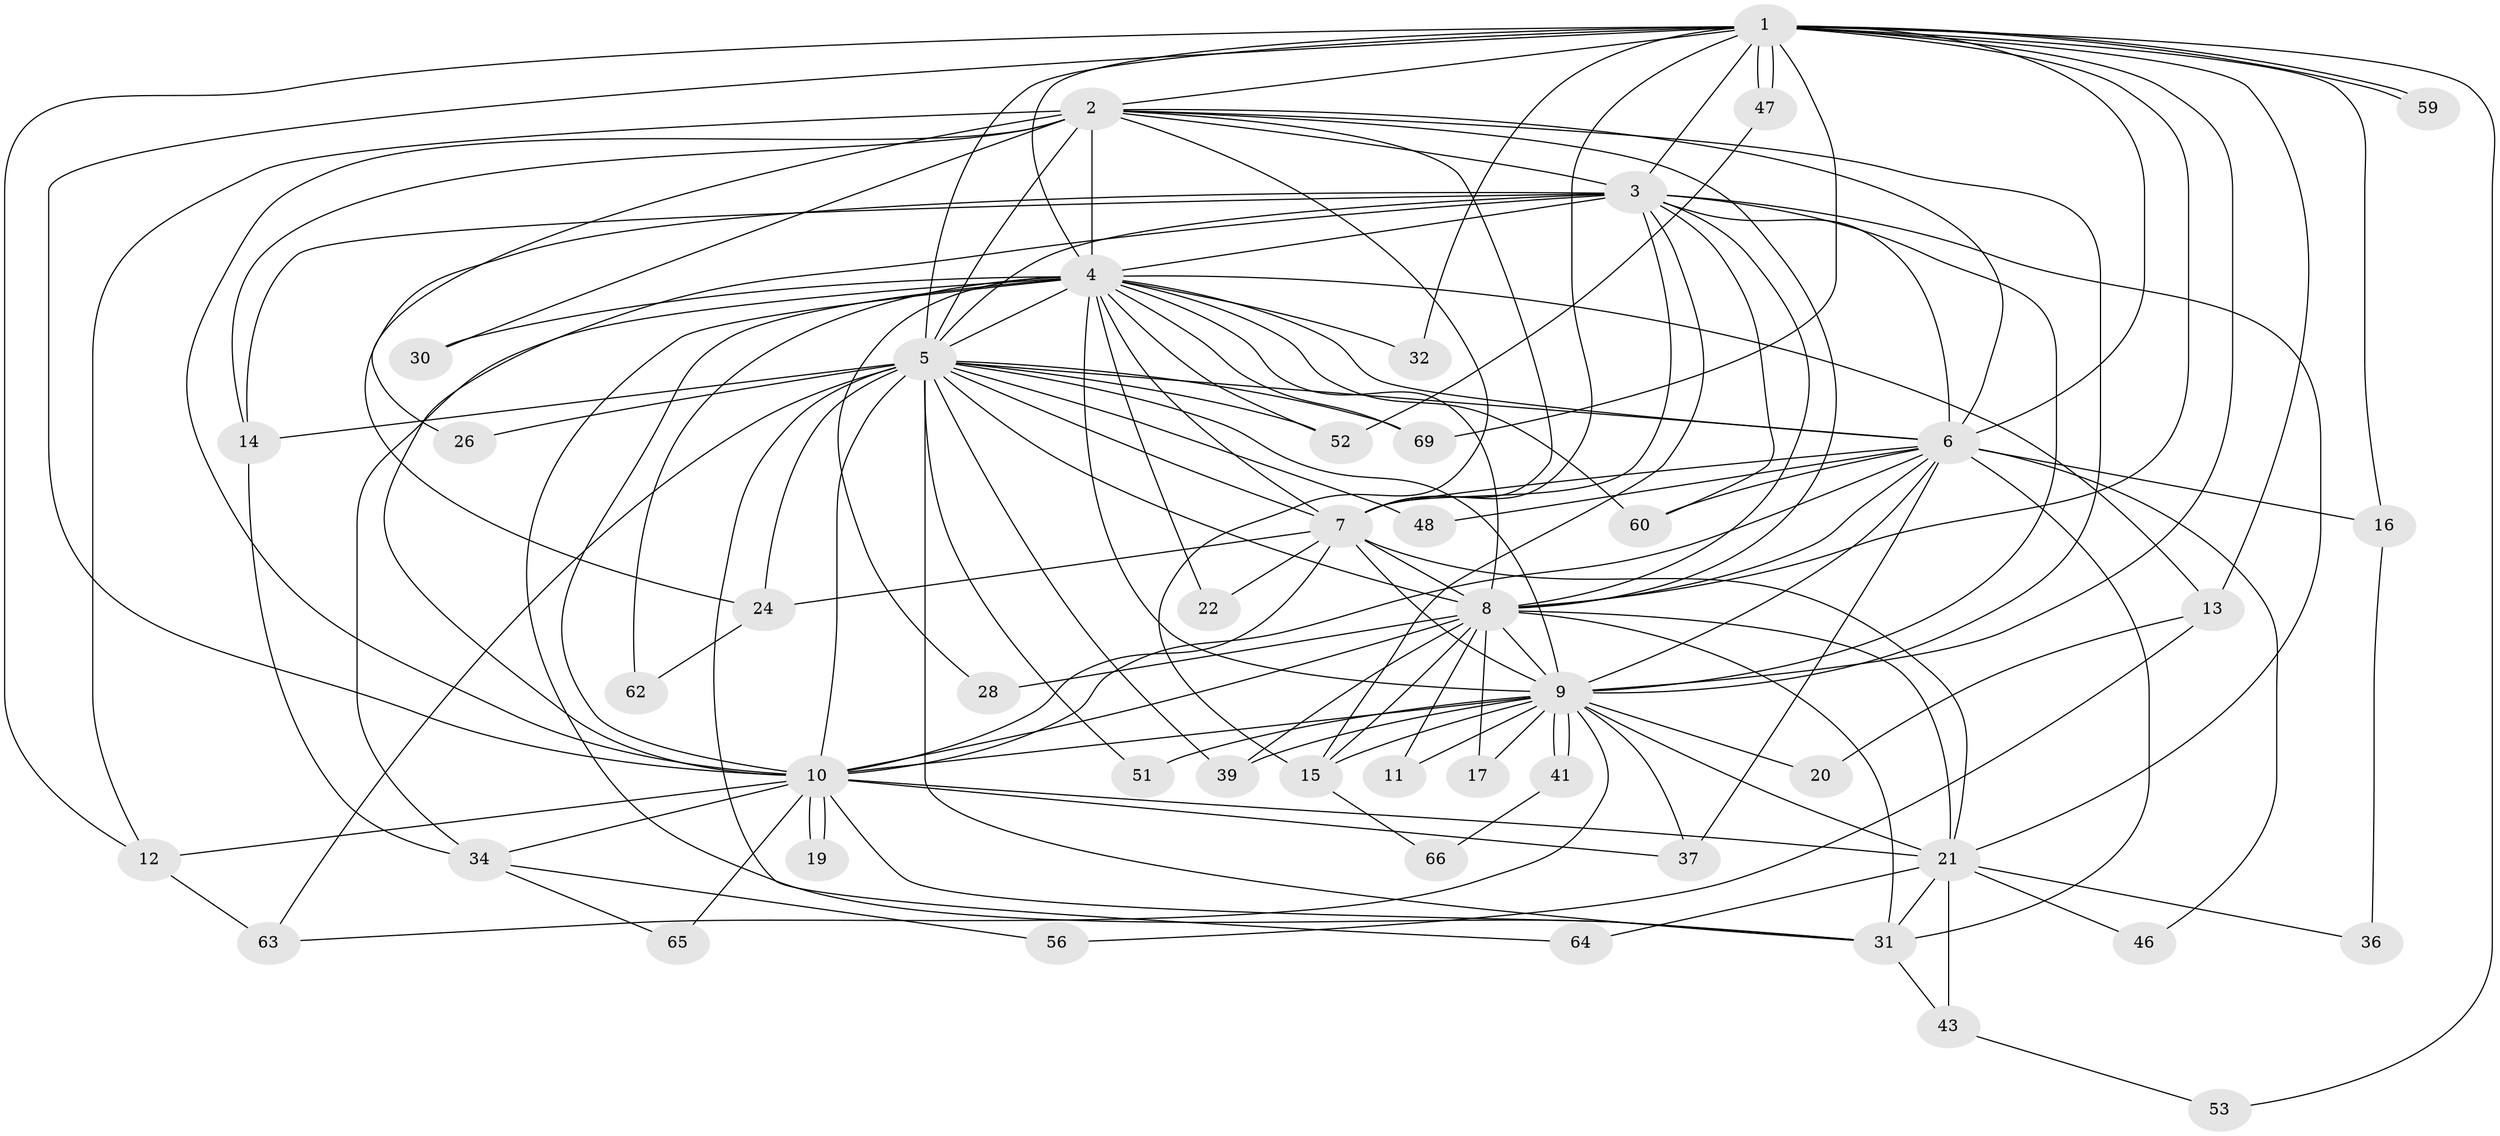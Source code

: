 // original degree distribution, {19: 0.0125, 15: 0.025, 18: 0.0125, 22: 0.0125, 20: 0.025, 13: 0.0125, 17: 0.0125, 21: 0.0125, 2: 0.5125, 4: 0.05, 3: 0.2375, 6: 0.025, 8: 0.0125, 5: 0.0375}
// Generated by graph-tools (version 1.1) at 2025/17/03/04/25 18:17:39]
// undirected, 48 vertices, 140 edges
graph export_dot {
graph [start="1"]
  node [color=gray90,style=filled];
  1;
  2;
  3 [super="+25+54+27+23"];
  4;
  5 [super="+35"];
  6;
  7 [super="+77+50"];
  8;
  9 [super="+18"];
  10;
  11;
  12 [super="+80"];
  13;
  14 [super="+49"];
  15 [super="+67+44"];
  16;
  17;
  19;
  20;
  21 [super="+29+70+33+55"];
  22;
  24 [super="+42"];
  26;
  28;
  30 [super="+38"];
  31 [super="+71+75+58"];
  32;
  34 [super="+57+45"];
  36;
  37 [super="+40"];
  39 [super="+68"];
  41;
  43;
  46;
  47;
  48;
  51;
  52 [super="+61"];
  53;
  56;
  59;
  60 [super="+73"];
  62;
  63 [super="+79"];
  64;
  65;
  66;
  69 [super="+76"];
  1 -- 2;
  1 -- 3;
  1 -- 4;
  1 -- 5;
  1 -- 6;
  1 -- 7;
  1 -- 8;
  1 -- 9;
  1 -- 10;
  1 -- 13;
  1 -- 16;
  1 -- 32;
  1 -- 47;
  1 -- 47;
  1 -- 53;
  1 -- 59;
  1 -- 59;
  1 -- 69;
  1 -- 12;
  2 -- 3;
  2 -- 4;
  2 -- 5;
  2 -- 6;
  2 -- 7;
  2 -- 8;
  2 -- 9;
  2 -- 10;
  2 -- 12;
  2 -- 14;
  2 -- 15;
  2 -- 26;
  2 -- 30 [weight=2];
  3 -- 4 [weight=2];
  3 -- 5;
  3 -- 6;
  3 -- 7;
  3 -- 8;
  3 -- 9;
  3 -- 10 [weight=3];
  3 -- 24 [weight=2];
  3 -- 60;
  3 -- 21;
  3 -- 15;
  3 -- 14;
  4 -- 5;
  4 -- 6;
  4 -- 7;
  4 -- 8;
  4 -- 9;
  4 -- 10;
  4 -- 13;
  4 -- 22;
  4 -- 28;
  4 -- 30;
  4 -- 31;
  4 -- 32;
  4 -- 34 [weight=2];
  4 -- 52;
  4 -- 60;
  4 -- 62;
  4 -- 69;
  5 -- 6;
  5 -- 7;
  5 -- 8;
  5 -- 9;
  5 -- 10 [weight=2];
  5 -- 14;
  5 -- 24;
  5 -- 26;
  5 -- 39;
  5 -- 51;
  5 -- 52;
  5 -- 64;
  5 -- 69;
  5 -- 31 [weight=2];
  5 -- 48;
  5 -- 63;
  6 -- 7;
  6 -- 8;
  6 -- 9;
  6 -- 10;
  6 -- 16;
  6 -- 37;
  6 -- 46;
  6 -- 48;
  6 -- 31;
  6 -- 60;
  7 -- 8;
  7 -- 9;
  7 -- 10 [weight=2];
  7 -- 22;
  7 -- 24;
  7 -- 21;
  8 -- 9;
  8 -- 10;
  8 -- 11;
  8 -- 15;
  8 -- 17;
  8 -- 28;
  8 -- 31 [weight=2];
  8 -- 39;
  8 -- 21;
  9 -- 10;
  9 -- 11;
  9 -- 17;
  9 -- 20;
  9 -- 21 [weight=2];
  9 -- 37;
  9 -- 39;
  9 -- 41;
  9 -- 41;
  9 -- 63;
  9 -- 51;
  9 -- 15;
  10 -- 12;
  10 -- 19;
  10 -- 19;
  10 -- 21;
  10 -- 34;
  10 -- 65;
  10 -- 31;
  10 -- 37;
  12 -- 63;
  13 -- 20;
  13 -- 56;
  14 -- 34;
  15 -- 66;
  16 -- 36;
  21 -- 36;
  21 -- 46;
  21 -- 31;
  21 -- 43;
  21 -- 64;
  24 -- 62;
  31 -- 43;
  34 -- 56;
  34 -- 65;
  41 -- 66;
  43 -- 53;
  47 -- 52;
}
